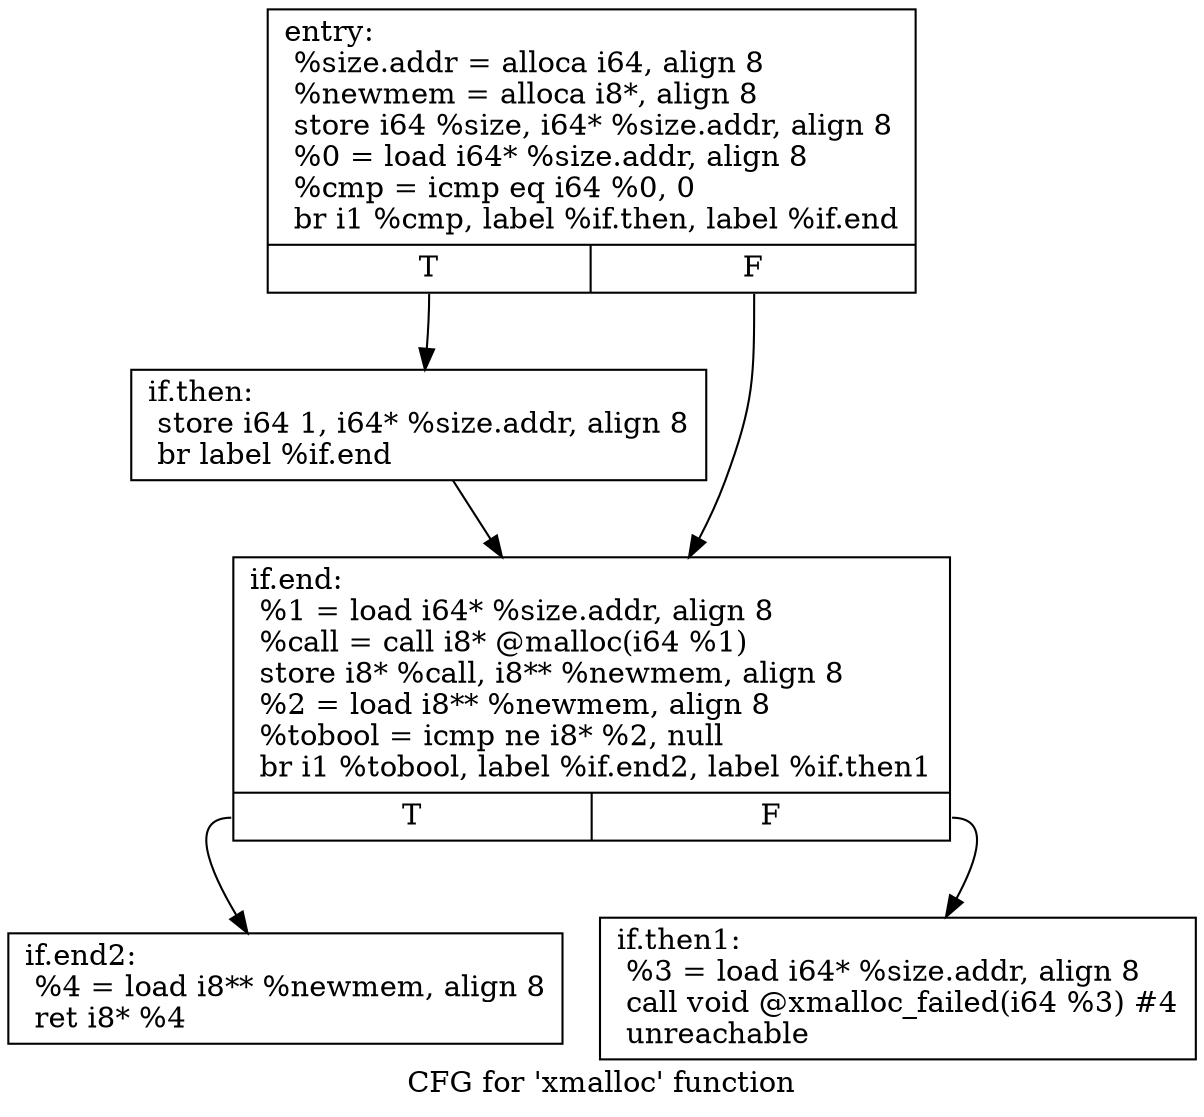 digraph "CFG for 'xmalloc' function" {
	label="CFG for 'xmalloc' function";

	Node0x26a1b30 [shape=record,label="{entry:\l  %size.addr = alloca i64, align 8\l  %newmem = alloca i8*, align 8\l  store i64 %size, i64* %size.addr, align 8\l  %0 = load i64* %size.addr, align 8\l  %cmp = icmp eq i64 %0, 0\l  br i1 %cmp, label %if.then, label %if.end\l|{<s0>T|<s1>F}}"];
	Node0x26a1b30:s0 -> Node0x26a1b90;
	Node0x26a1b30:s1 -> Node0x26a1bf0;
	Node0x26a1b90 [shape=record,label="{if.then:                                          \l  store i64 1, i64* %size.addr, align 8\l  br label %if.end\l}"];
	Node0x26a1b90 -> Node0x26a1bf0;
	Node0x26a1bf0 [shape=record,label="{if.end:                                           \l  %1 = load i64* %size.addr, align 8\l  %call = call i8* @malloc(i64 %1)\l  store i8* %call, i8** %newmem, align 8\l  %2 = load i8** %newmem, align 8\l  %tobool = icmp ne i8* %2, null\l  br i1 %tobool, label %if.end2, label %if.then1\l|{<s0>T|<s1>F}}"];
	Node0x26a1bf0:s0 -> Node0x26a1cb0;
	Node0x26a1bf0:s1 -> Node0x26a1c50;
	Node0x26a1c50 [shape=record,label="{if.then1:                                         \l  %3 = load i64* %size.addr, align 8\l  call void @xmalloc_failed(i64 %3) #4\l  unreachable\l}"];
	Node0x26a1cb0 [shape=record,label="{if.end2:                                          \l  %4 = load i8** %newmem, align 8\l  ret i8* %4\l}"];
}
